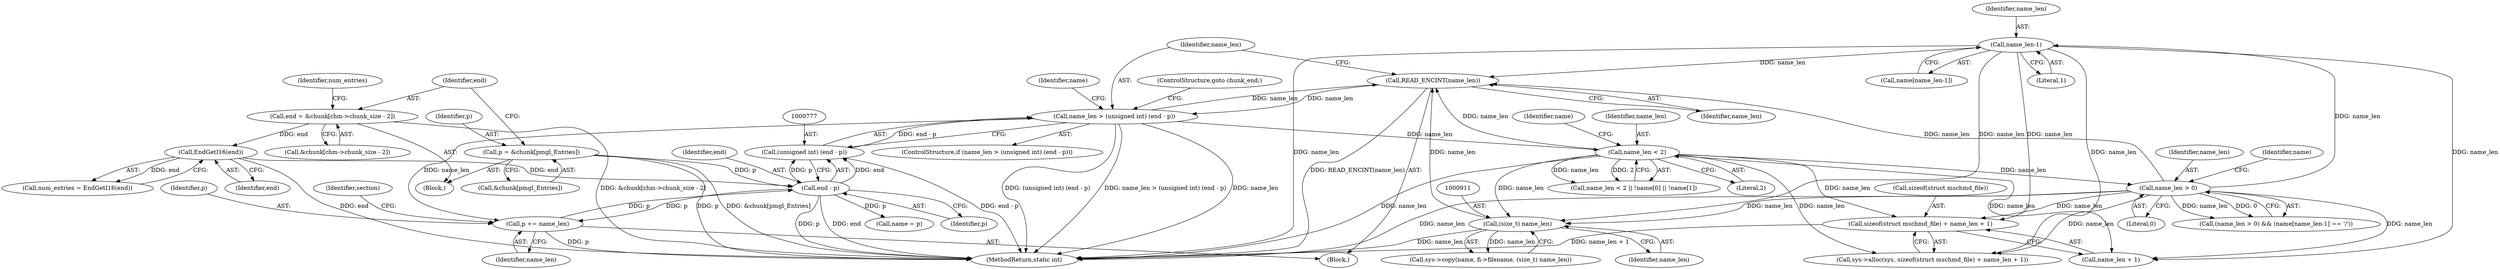 digraph "0_libmspack_8759da8db6ec9e866cb8eb143313f397f925bb4f@API" {
"1000849" [label="(Call,sizeof(struct mschmd_file) + name_len + 1)"];
"1000826" [label="(Call,name_len-1)"];
"1000820" [label="(Call,name_len > 0)"];
"1000796" [label="(Call,name_len < 2)"];
"1000774" [label="(Call,name_len > (unsigned int) (end - p))"];
"1000771" [label="(Call,READ_ENCINT(name_len))"];
"1000910" [label="(Call,(size_t) name_len)"];
"1000776" [label="(Call,(unsigned int) (end - p))"];
"1000778" [label="(Call,end - p)"];
"1000765" [label="(Call,EndGetI16(end))"];
"1000753" [label="(Call,end = &chunk[chm->chunk_size - 2])"];
"1000747" [label="(Call,p = &chunk[pmgl_Entries])"];
"1000785" [label="(Call,p += name_len)"];
"1000821" [label="(Identifier,name_len)"];
"1000774" [label="(Call,name_len > (unsigned int) (end - p))"];
"1000773" [label="(ControlStructure,if (name_len > (unsigned int) (end - p)))"];
"1000826" [label="(Call,name_len-1)"];
"1001081" [label="(MethodReturn,static int)"];
"1000796" [label="(Call,name_len < 2)"];
"1000687" [label="(Block,)"];
"1000764" [label="(Identifier,num_entries)"];
"1000781" [label="(ControlStructure,goto chunk_end;)"];
"1000849" [label="(Call,sizeof(struct mschmd_file) + name_len + 1)"];
"1000795" [label="(Call,name_len < 2 || !name[0] || !name[1])"];
"1000789" [label="(Identifier,section)"];
"1000905" [label="(Call,sys->copy(name, fi->filename, (size_t) name_len))"];
"1000748" [label="(Identifier,p)"];
"1000910" [label="(Call,(size_t) name_len)"];
"1000749" [label="(Call,&chunk[pmgl_Entries])"];
"1000847" [label="(Call,sys->alloc(sys, sizeof(struct mschmd_file) + name_len + 1))"];
"1000824" [label="(Call,name[name_len-1])"];
"1000780" [label="(Identifier,p)"];
"1000798" [label="(Literal,2)"];
"1000827" [label="(Identifier,name_len)"];
"1000852" [label="(Call,name_len + 1)"];
"1000785" [label="(Call,p += name_len)"];
"1000747" [label="(Call,p = &chunk[pmgl_Entries])"];
"1000819" [label="(Call,(name_len > 0) && (name[name_len-1] == '/'))"];
"1000802" [label="(Identifier,name)"];
"1000771" [label="(Call,READ_ENCINT(name_len))"];
"1000754" [label="(Identifier,end)"];
"1000775" [label="(Identifier,name_len)"];
"1000778" [label="(Call,end - p)"];
"1000779" [label="(Identifier,end)"];
"1000797" [label="(Identifier,name_len)"];
"1000763" [label="(Call,num_entries = EndGetI16(end))"];
"1000772" [label="(Identifier,name_len)"];
"1000776" [label="(Call,(unsigned int) (end - p))"];
"1000755" [label="(Call,&chunk[chm->chunk_size - 2])"];
"1000753" [label="(Call,end = &chunk[chm->chunk_size - 2])"];
"1000786" [label="(Identifier,p)"];
"1000828" [label="(Literal,1)"];
"1000783" [label="(Identifier,name)"];
"1000820" [label="(Call,name_len > 0)"];
"1000822" [label="(Literal,0)"];
"1000787" [label="(Identifier,name_len)"];
"1000765" [label="(Call,EndGetI16(end))"];
"1000912" [label="(Identifier,name_len)"];
"1000850" [label="(Call,sizeof(struct mschmd_file))"];
"1000782" [label="(Call,name = p)"];
"1000770" [label="(Block,)"];
"1000766" [label="(Identifier,end)"];
"1000825" [label="(Identifier,name)"];
"1000849" -> "1000847"  [label="AST: "];
"1000849" -> "1000852"  [label="CFG: "];
"1000850" -> "1000849"  [label="AST: "];
"1000852" -> "1000849"  [label="AST: "];
"1000847" -> "1000849"  [label="CFG: "];
"1000849" -> "1001081"  [label="DDG: name_len + 1"];
"1000826" -> "1000849"  [label="DDG: name_len"];
"1000820" -> "1000849"  [label="DDG: name_len"];
"1000796" -> "1000849"  [label="DDG: name_len"];
"1000826" -> "1000824"  [label="AST: "];
"1000826" -> "1000828"  [label="CFG: "];
"1000827" -> "1000826"  [label="AST: "];
"1000828" -> "1000826"  [label="AST: "];
"1000824" -> "1000826"  [label="CFG: "];
"1000826" -> "1001081"  [label="DDG: name_len"];
"1000826" -> "1000771"  [label="DDG: name_len"];
"1000820" -> "1000826"  [label="DDG: name_len"];
"1000826" -> "1000847"  [label="DDG: name_len"];
"1000826" -> "1000852"  [label="DDG: name_len"];
"1000826" -> "1000910"  [label="DDG: name_len"];
"1000820" -> "1000819"  [label="AST: "];
"1000820" -> "1000822"  [label="CFG: "];
"1000821" -> "1000820"  [label="AST: "];
"1000822" -> "1000820"  [label="AST: "];
"1000825" -> "1000820"  [label="CFG: "];
"1000819" -> "1000820"  [label="CFG: "];
"1000820" -> "1001081"  [label="DDG: name_len"];
"1000820" -> "1000771"  [label="DDG: name_len"];
"1000820" -> "1000819"  [label="DDG: name_len"];
"1000820" -> "1000819"  [label="DDG: 0"];
"1000796" -> "1000820"  [label="DDG: name_len"];
"1000820" -> "1000847"  [label="DDG: name_len"];
"1000820" -> "1000852"  [label="DDG: name_len"];
"1000820" -> "1000910"  [label="DDG: name_len"];
"1000796" -> "1000795"  [label="AST: "];
"1000796" -> "1000798"  [label="CFG: "];
"1000797" -> "1000796"  [label="AST: "];
"1000798" -> "1000796"  [label="AST: "];
"1000802" -> "1000796"  [label="CFG: "];
"1000795" -> "1000796"  [label="CFG: "];
"1000796" -> "1001081"  [label="DDG: name_len"];
"1000796" -> "1000771"  [label="DDG: name_len"];
"1000796" -> "1000795"  [label="DDG: name_len"];
"1000796" -> "1000795"  [label="DDG: 2"];
"1000774" -> "1000796"  [label="DDG: name_len"];
"1000796" -> "1000847"  [label="DDG: name_len"];
"1000796" -> "1000852"  [label="DDG: name_len"];
"1000796" -> "1000910"  [label="DDG: name_len"];
"1000774" -> "1000773"  [label="AST: "];
"1000774" -> "1000776"  [label="CFG: "];
"1000775" -> "1000774"  [label="AST: "];
"1000776" -> "1000774"  [label="AST: "];
"1000781" -> "1000774"  [label="CFG: "];
"1000783" -> "1000774"  [label="CFG: "];
"1000774" -> "1001081"  [label="DDG: (unsigned int) (end - p)"];
"1000774" -> "1001081"  [label="DDG: name_len > (unsigned int) (end - p)"];
"1000774" -> "1001081"  [label="DDG: name_len"];
"1000774" -> "1000771"  [label="DDG: name_len"];
"1000771" -> "1000774"  [label="DDG: name_len"];
"1000776" -> "1000774"  [label="DDG: end - p"];
"1000774" -> "1000785"  [label="DDG: name_len"];
"1000771" -> "1000770"  [label="AST: "];
"1000771" -> "1000772"  [label="CFG: "];
"1000772" -> "1000771"  [label="AST: "];
"1000775" -> "1000771"  [label="CFG: "];
"1000771" -> "1001081"  [label="DDG: READ_ENCINT(name_len)"];
"1000910" -> "1000771"  [label="DDG: name_len"];
"1000910" -> "1000905"  [label="AST: "];
"1000910" -> "1000912"  [label="CFG: "];
"1000911" -> "1000910"  [label="AST: "];
"1000912" -> "1000910"  [label="AST: "];
"1000905" -> "1000910"  [label="CFG: "];
"1000910" -> "1001081"  [label="DDG: name_len"];
"1000910" -> "1000905"  [label="DDG: name_len"];
"1000776" -> "1000778"  [label="CFG: "];
"1000777" -> "1000776"  [label="AST: "];
"1000778" -> "1000776"  [label="AST: "];
"1000776" -> "1001081"  [label="DDG: end - p"];
"1000778" -> "1000776"  [label="DDG: end"];
"1000778" -> "1000776"  [label="DDG: p"];
"1000778" -> "1000780"  [label="CFG: "];
"1000779" -> "1000778"  [label="AST: "];
"1000780" -> "1000778"  [label="AST: "];
"1000778" -> "1001081"  [label="DDG: p"];
"1000778" -> "1001081"  [label="DDG: end"];
"1000765" -> "1000778"  [label="DDG: end"];
"1000747" -> "1000778"  [label="DDG: p"];
"1000785" -> "1000778"  [label="DDG: p"];
"1000778" -> "1000782"  [label="DDG: p"];
"1000778" -> "1000785"  [label="DDG: p"];
"1000765" -> "1000763"  [label="AST: "];
"1000765" -> "1000766"  [label="CFG: "];
"1000766" -> "1000765"  [label="AST: "];
"1000763" -> "1000765"  [label="CFG: "];
"1000765" -> "1001081"  [label="DDG: end"];
"1000765" -> "1000763"  [label="DDG: end"];
"1000753" -> "1000765"  [label="DDG: end"];
"1000753" -> "1000687"  [label="AST: "];
"1000753" -> "1000755"  [label="CFG: "];
"1000754" -> "1000753"  [label="AST: "];
"1000755" -> "1000753"  [label="AST: "];
"1000764" -> "1000753"  [label="CFG: "];
"1000753" -> "1001081"  [label="DDG: &chunk[chm->chunk_size - 2]"];
"1000747" -> "1000687"  [label="AST: "];
"1000747" -> "1000749"  [label="CFG: "];
"1000748" -> "1000747"  [label="AST: "];
"1000749" -> "1000747"  [label="AST: "];
"1000754" -> "1000747"  [label="CFG: "];
"1000747" -> "1001081"  [label="DDG: p"];
"1000747" -> "1001081"  [label="DDG: &chunk[pmgl_Entries]"];
"1000785" -> "1000770"  [label="AST: "];
"1000785" -> "1000787"  [label="CFG: "];
"1000786" -> "1000785"  [label="AST: "];
"1000787" -> "1000785"  [label="AST: "];
"1000789" -> "1000785"  [label="CFG: "];
"1000785" -> "1001081"  [label="DDG: p"];
}
